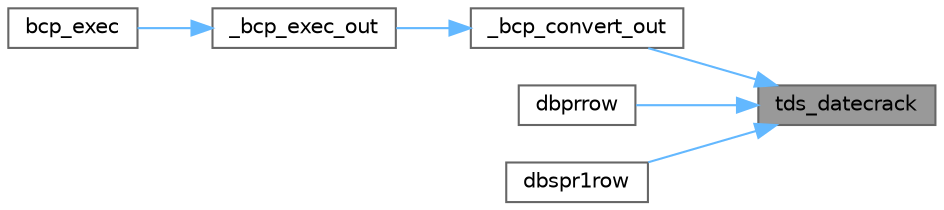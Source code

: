 digraph "tds_datecrack"
{
 // LATEX_PDF_SIZE
  bgcolor="transparent";
  edge [fontname=Helvetica,fontsize=10,labelfontname=Helvetica,labelfontsize=10];
  node [fontname=Helvetica,fontsize=10,shape=box,height=0.2,width=0.4];
  rankdir="RL";
  Node1 [id="Node000001",label="tds_datecrack",height=0.2,width=0.4,color="gray40", fillcolor="grey60", style="filled", fontcolor="black",tooltip="Convert from db date format to a structured date format."];
  Node1 -> Node2 [id="edge1_Node000001_Node000002",dir="back",color="steelblue1",style="solid",tooltip=" "];
  Node2 [id="Node000002",label="_bcp_convert_out",height=0.2,width=0.4,color="grey40", fillcolor="white", style="filled",URL="$a01464.html#a230fa5b56ae4e3509a69bd266495732b",tooltip="Convert column for output (usually to a file) Conversion is slightly different from input as:"];
  Node2 -> Node3 [id="edge2_Node000002_Node000003",dir="back",color="steelblue1",style="solid",tooltip=" "];
  Node3 [id="Node000003",label="_bcp_exec_out",height=0.2,width=0.4,color="grey40", fillcolor="white", style="filled",URL="$a00578.html#gae67546338cb9542a4902aa914f57f314",tooltip=" "];
  Node3 -> Node4 [id="edge3_Node000003_Node000004",dir="back",color="steelblue1",style="solid",tooltip=" "];
  Node4 [id="Node000004",label="bcp_exec",height=0.2,width=0.4,color="grey40", fillcolor="white", style="filled",URL="$a00577.html#ga7a184158b27a50f713e9cfae3b746209",tooltip="Write a datafile to a table."];
  Node1 -> Node5 [id="edge4_Node000001_Node000005",dir="back",color="steelblue1",style="solid",tooltip=" "];
  Node5 [id="Node000005",label="dbprrow",height=0.2,width=0.4,color="grey40", fillcolor="white", style="filled",URL="$a00575.html#gaa30be3414a97aac6139af2e928db91ca",tooltip="Print a result set to stdout."];
  Node1 -> Node6 [id="edge5_Node000001_Node000006",dir="back",color="steelblue1",style="solid",tooltip=" "];
  Node6 [id="Node000006",label="dbspr1row",height=0.2,width=0.4,color="grey40", fillcolor="white", style="filled",URL="$a00575.html#gaf641c8e3d34607ca8b7ac2afed3e6d67",tooltip="Print a regular result row to a buffer."];
}
